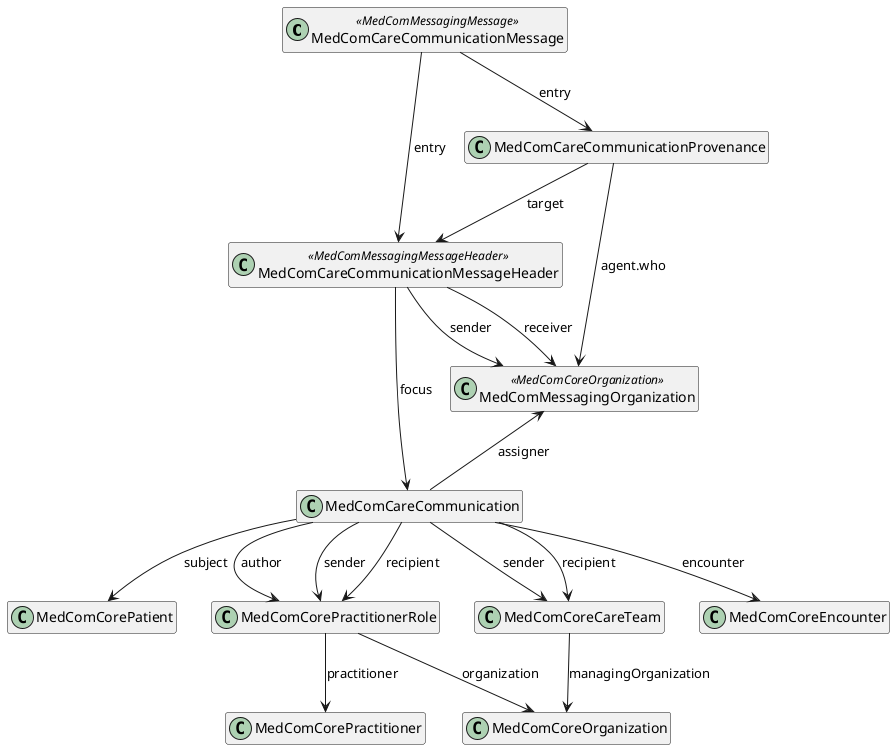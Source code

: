 @startuml CareCommunication

hide empty members

top to bottom direction

class "MedComCareCommunicationMessage" as message <<MedComMessagingMessage>>
class "MedComCareCommunicationMessageHeader" as messageheader <<MedComMessagingMessageHeader>>
class "MedComCareCommunicationProvenance" as provenance
class "MedComMessagingOrganization" as messagingOrganization <<MedComCoreOrganization>>
class "MedComCareCommunication" as communication
class "MedComCorePatient" as patient
class "MedComCorePractitionerRole" as pracRole
class "MedComCoreCareTeam" as careteam
class "MedComCorePractitioner" as author
class "MedComCoreEncounter" as encounter
class "MedComCoreOrganization" as organization

message --> messageheader : "entry"
messageheader --> communication : "focus"
communication --> patient : "subject"
communication --> pracRole : "author"
message --> provenance : "entry"
provenance --> messageheader : "target" 
provenance --> messagingOrganization : "agent.who"
communication --> careteam : "sender"
communication --> careteam : "recipient"
communication --> pracRole : "sender"
communication --> pracRole : "recipient"
messagingOrganization <-- communication : "assigner"
pracRole --> author : "practitioner"
pracRole --> organization : "organization"
careteam --> organization : "managingOrganization"
communication --> encounter : "encounter"


messageheader --> messagingOrganization : "receiver"
messageheader --> messagingOrganization : "sender"
@enduml